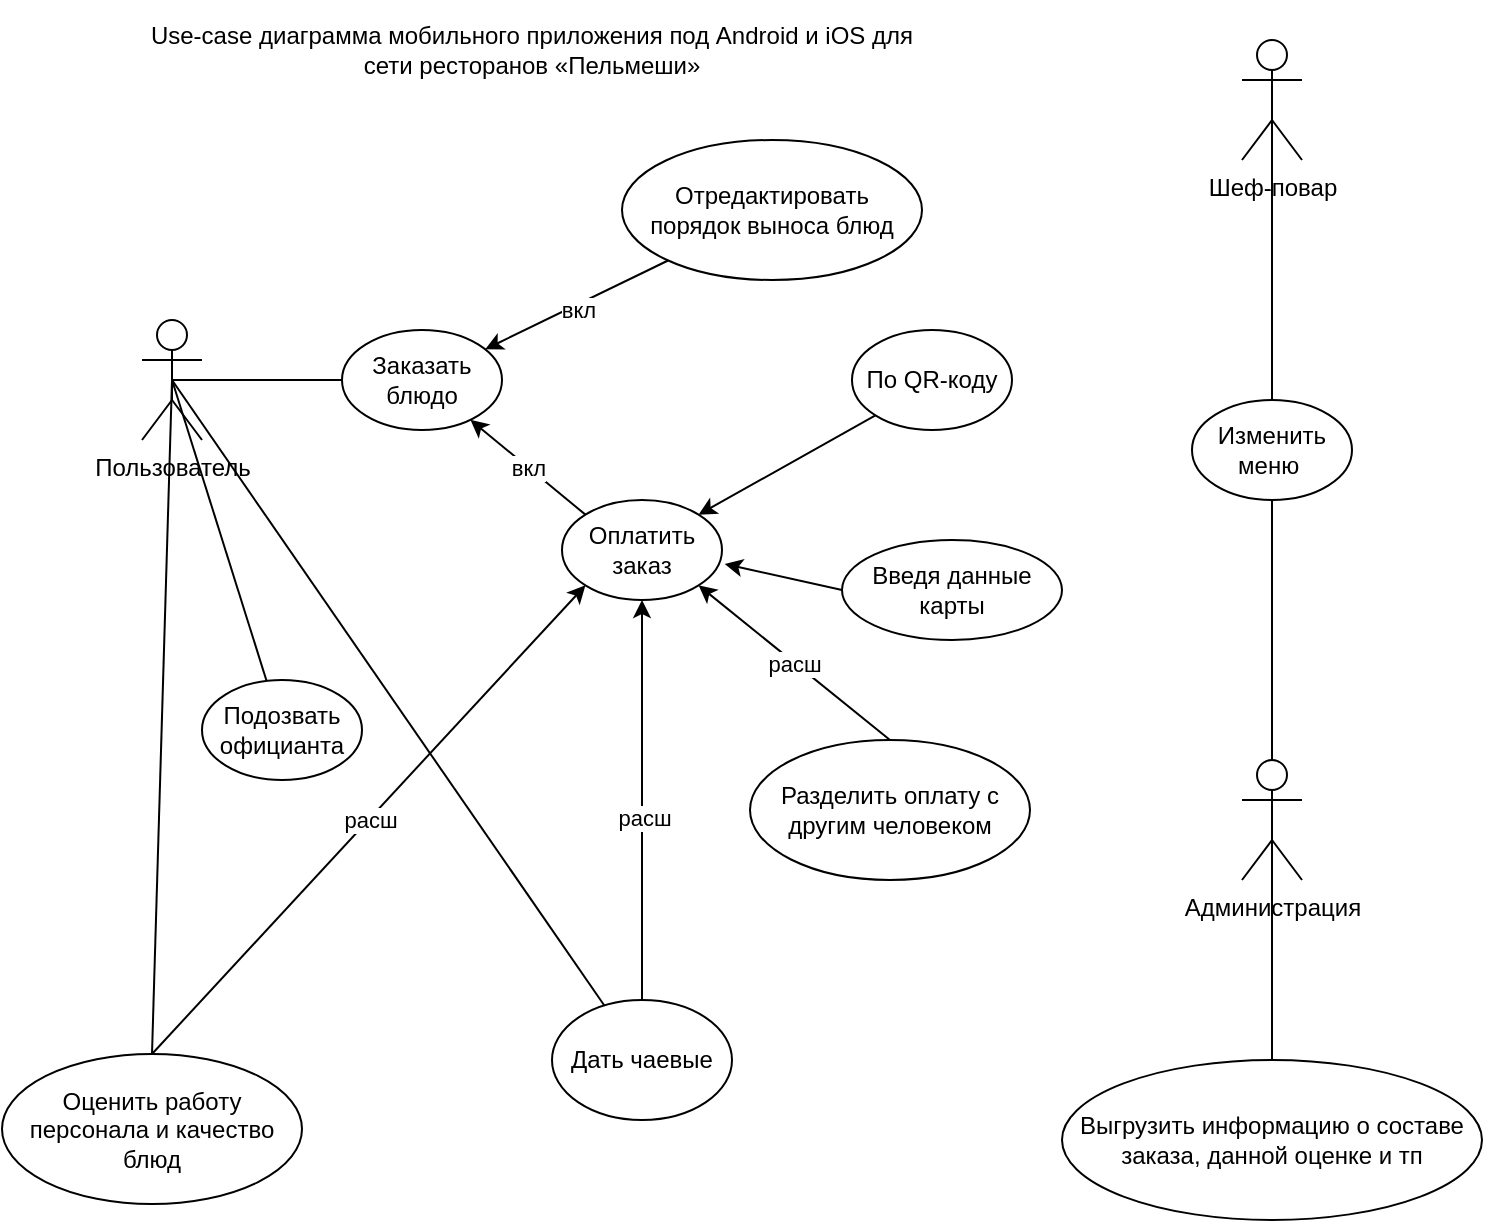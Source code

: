 <mxfile version="22.1.4" type="github">
  <diagram name="Страница — 1" id="IxeVf5hggV55n6sdxaTZ">
    <mxGraphModel dx="906" dy="671" grid="1" gridSize="10" guides="1" tooltips="1" connect="1" arrows="1" fold="1" page="1" pageScale="1" pageWidth="827" pageHeight="1169" math="0" shadow="0">
      <root>
        <mxCell id="0" />
        <mxCell id="1" parent="0" />
        <mxCell id="Wkc2mbcOwN1bskoPGAZ8-24" value="Пользователь" style="shape=umlActor;verticalLabelPosition=bottom;verticalAlign=top;html=1;outlineConnect=0;" vertex="1" parent="1">
          <mxGeometry x="100" y="180" width="30" height="60" as="geometry" />
        </mxCell>
        <mxCell id="Wkc2mbcOwN1bskoPGAZ8-25" value="Шеф-повар&lt;br&gt;" style="shape=umlActor;verticalLabelPosition=bottom;verticalAlign=top;html=1;outlineConnect=0;" vertex="1" parent="1">
          <mxGeometry x="650" y="40" width="30" height="60" as="geometry" />
        </mxCell>
        <mxCell id="Wkc2mbcOwN1bskoPGAZ8-39" value="Администрация" style="shape=umlActor;verticalLabelPosition=bottom;verticalAlign=top;html=1;outlineConnect=0;" vertex="1" parent="1">
          <mxGeometry x="650" y="400" width="30" height="60" as="geometry" />
        </mxCell>
        <mxCell id="Wkc2mbcOwN1bskoPGAZ8-40" value="Изменить меню&amp;nbsp;" style="ellipse;whiteSpace=wrap;html=1;" vertex="1" parent="1">
          <mxGeometry x="625" y="220" width="80" height="50" as="geometry" />
        </mxCell>
        <mxCell id="Wkc2mbcOwN1bskoPGAZ8-42" value="Заказать блюдо" style="ellipse;whiteSpace=wrap;html=1;" vertex="1" parent="1">
          <mxGeometry x="200" y="185" width="80" height="50" as="geometry" />
        </mxCell>
        <mxCell id="Wkc2mbcOwN1bskoPGAZ8-44" value="" style="endArrow=none;html=1;rounded=0;entryX=0.5;entryY=0.5;entryDx=0;entryDy=0;entryPerimeter=0;" edge="1" parent="1" source="Wkc2mbcOwN1bskoPGAZ8-40" target="Wkc2mbcOwN1bskoPGAZ8-25">
          <mxGeometry width="50" height="50" relative="1" as="geometry">
            <mxPoint x="280" y="360" as="sourcePoint" />
            <mxPoint x="330" y="310" as="targetPoint" />
          </mxGeometry>
        </mxCell>
        <mxCell id="Wkc2mbcOwN1bskoPGAZ8-45" value="" style="endArrow=none;html=1;rounded=0;" edge="1" parent="1" source="Wkc2mbcOwN1bskoPGAZ8-40" target="Wkc2mbcOwN1bskoPGAZ8-39">
          <mxGeometry width="50" height="50" relative="1" as="geometry">
            <mxPoint x="280" y="360" as="sourcePoint" />
            <mxPoint x="330" y="310" as="targetPoint" />
          </mxGeometry>
        </mxCell>
        <mxCell id="Wkc2mbcOwN1bskoPGAZ8-46" value="" style="endArrow=none;html=1;rounded=0;exitX=0.5;exitY=0.5;exitDx=0;exitDy=0;exitPerimeter=0;" edge="1" parent="1" source="Wkc2mbcOwN1bskoPGAZ8-24" target="Wkc2mbcOwN1bskoPGAZ8-42">
          <mxGeometry width="50" height="50" relative="1" as="geometry">
            <mxPoint x="440" y="370" as="sourcePoint" />
            <mxPoint x="490" y="320" as="targetPoint" />
          </mxGeometry>
        </mxCell>
        <mxCell id="Wkc2mbcOwN1bskoPGAZ8-48" value="Подозвать официанта" style="ellipse;whiteSpace=wrap;html=1;" vertex="1" parent="1">
          <mxGeometry x="130" y="360" width="80" height="50" as="geometry" />
        </mxCell>
        <mxCell id="Wkc2mbcOwN1bskoPGAZ8-49" value="Отредактировать&lt;br&gt;порядок выноса блюд" style="ellipse;whiteSpace=wrap;html=1;" vertex="1" parent="1">
          <mxGeometry x="340" y="90" width="150" height="70" as="geometry" />
        </mxCell>
        <mxCell id="Wkc2mbcOwN1bskoPGAZ8-50" value="Оплатить заказ" style="ellipse;whiteSpace=wrap;html=1;" vertex="1" parent="1">
          <mxGeometry x="310" y="270" width="80" height="50" as="geometry" />
        </mxCell>
        <mxCell id="Wkc2mbcOwN1bskoPGAZ8-51" value="По QR-коду" style="ellipse;whiteSpace=wrap;html=1;" vertex="1" parent="1">
          <mxGeometry x="455" y="185" width="80" height="50" as="geometry" />
        </mxCell>
        <mxCell id="Wkc2mbcOwN1bskoPGAZ8-52" value="Введя данные карты" style="ellipse;whiteSpace=wrap;html=1;" vertex="1" parent="1">
          <mxGeometry x="450" y="290" width="110" height="50" as="geometry" />
        </mxCell>
        <mxCell id="Wkc2mbcOwN1bskoPGAZ8-53" value="Дать чаевые" style="ellipse;whiteSpace=wrap;html=1;" vertex="1" parent="1">
          <mxGeometry x="305" y="520" width="90" height="60" as="geometry" />
        </mxCell>
        <mxCell id="Wkc2mbcOwN1bskoPGAZ8-54" value="Разделить оплату с другим человеком" style="ellipse;whiteSpace=wrap;html=1;" vertex="1" parent="1">
          <mxGeometry x="404" y="390" width="140" height="70" as="geometry" />
        </mxCell>
        <mxCell id="Wkc2mbcOwN1bskoPGAZ8-55" value="Оценить работу персонала и качество блюд" style="ellipse;whiteSpace=wrap;html=1;" vertex="1" parent="1">
          <mxGeometry x="30" y="547" width="150" height="75" as="geometry" />
        </mxCell>
        <mxCell id="Wkc2mbcOwN1bskoPGAZ8-56" value="Выгрузить информацию о составе заказа, данной оценке и тп" style="ellipse;whiteSpace=wrap;html=1;" vertex="1" parent="1">
          <mxGeometry x="560" y="550" width="210" height="80" as="geometry" />
        </mxCell>
        <mxCell id="Wkc2mbcOwN1bskoPGAZ8-57" value="" style="endArrow=none;html=1;rounded=0;entryX=0.5;entryY=0.5;entryDx=0;entryDy=0;entryPerimeter=0;" edge="1" parent="1" source="Wkc2mbcOwN1bskoPGAZ8-56" target="Wkc2mbcOwN1bskoPGAZ8-39">
          <mxGeometry width="50" height="50" relative="1" as="geometry">
            <mxPoint x="495" y="410" as="sourcePoint" />
            <mxPoint x="545" y="360" as="targetPoint" />
          </mxGeometry>
        </mxCell>
        <mxCell id="Wkc2mbcOwN1bskoPGAZ8-58" value="" style="endArrow=none;html=1;rounded=0;entryX=0.5;entryY=0.5;entryDx=0;entryDy=0;entryPerimeter=0;" edge="1" parent="1" source="Wkc2mbcOwN1bskoPGAZ8-48" target="Wkc2mbcOwN1bskoPGAZ8-24">
          <mxGeometry width="50" height="50" relative="1" as="geometry">
            <mxPoint x="440" y="370" as="sourcePoint" />
            <mxPoint x="120" y="260" as="targetPoint" />
          </mxGeometry>
        </mxCell>
        <mxCell id="Wkc2mbcOwN1bskoPGAZ8-59" value="" style="endArrow=classic;html=1;rounded=0;" edge="1" parent="1" source="Wkc2mbcOwN1bskoPGAZ8-49" target="Wkc2mbcOwN1bskoPGAZ8-42">
          <mxGeometry relative="1" as="geometry">
            <mxPoint x="420" y="350" as="sourcePoint" />
            <mxPoint x="250" y="320" as="targetPoint" />
          </mxGeometry>
        </mxCell>
        <mxCell id="Wkc2mbcOwN1bskoPGAZ8-61" value="вкл" style="edgeLabel;html=1;align=center;verticalAlign=middle;resizable=0;points=[];" vertex="1" connectable="0" parent="Wkc2mbcOwN1bskoPGAZ8-59">
          <mxGeometry y="2" relative="1" as="geometry">
            <mxPoint as="offset" />
          </mxGeometry>
        </mxCell>
        <mxCell id="Wkc2mbcOwN1bskoPGAZ8-63" value="" style="endArrow=classic;html=1;rounded=0;exitX=0;exitY=0;exitDx=0;exitDy=0;" edge="1" parent="1" source="Wkc2mbcOwN1bskoPGAZ8-50" target="Wkc2mbcOwN1bskoPGAZ8-42">
          <mxGeometry relative="1" as="geometry">
            <mxPoint x="340" y="290" as="sourcePoint" />
            <mxPoint x="520" y="350" as="targetPoint" />
          </mxGeometry>
        </mxCell>
        <mxCell id="Wkc2mbcOwN1bskoPGAZ8-64" value="вкл" style="edgeLabel;resizable=0;html=1;align=center;verticalAlign=middle;" connectable="0" vertex="1" parent="Wkc2mbcOwN1bskoPGAZ8-63">
          <mxGeometry relative="1" as="geometry" />
        </mxCell>
        <mxCell id="Wkc2mbcOwN1bskoPGAZ8-65" value="" style="endArrow=none;html=1;rounded=0;entryX=0.5;entryY=0.5;entryDx=0;entryDy=0;entryPerimeter=0;" edge="1" parent="1" source="Wkc2mbcOwN1bskoPGAZ8-53" target="Wkc2mbcOwN1bskoPGAZ8-24">
          <mxGeometry width="50" height="50" relative="1" as="geometry">
            <mxPoint x="440" y="370" as="sourcePoint" />
            <mxPoint x="490" y="320" as="targetPoint" />
          </mxGeometry>
        </mxCell>
        <mxCell id="Wkc2mbcOwN1bskoPGAZ8-72" value="" style="endArrow=classic;html=1;rounded=0;exitX=0.5;exitY=0;exitDx=0;exitDy=0;entryX=0.5;entryY=1;entryDx=0;entryDy=0;" edge="1" parent="1" source="Wkc2mbcOwN1bskoPGAZ8-53" target="Wkc2mbcOwN1bskoPGAZ8-50">
          <mxGeometry relative="1" as="geometry">
            <mxPoint x="420" y="350" as="sourcePoint" />
            <mxPoint x="520" y="350" as="targetPoint" />
          </mxGeometry>
        </mxCell>
        <mxCell id="Wkc2mbcOwN1bskoPGAZ8-77" value="расш" style="edgeLabel;html=1;align=center;verticalAlign=middle;resizable=0;points=[];" vertex="1" connectable="0" parent="Wkc2mbcOwN1bskoPGAZ8-72">
          <mxGeometry x="-0.086" y="-1" relative="1" as="geometry">
            <mxPoint as="offset" />
          </mxGeometry>
        </mxCell>
        <mxCell id="Wkc2mbcOwN1bskoPGAZ8-78" value="" style="endArrow=classic;html=1;rounded=0;entryX=1;entryY=0;entryDx=0;entryDy=0;exitX=0;exitY=1;exitDx=0;exitDy=0;" edge="1" parent="1" source="Wkc2mbcOwN1bskoPGAZ8-51" target="Wkc2mbcOwN1bskoPGAZ8-50">
          <mxGeometry width="50" height="50" relative="1" as="geometry">
            <mxPoint x="440" y="370" as="sourcePoint" />
            <mxPoint x="490" y="320" as="targetPoint" />
          </mxGeometry>
        </mxCell>
        <mxCell id="Wkc2mbcOwN1bskoPGAZ8-79" value="" style="endArrow=classic;html=1;rounded=0;entryX=1.017;entryY=0.64;entryDx=0;entryDy=0;entryPerimeter=0;exitX=0;exitY=0.5;exitDx=0;exitDy=0;" edge="1" parent="1" source="Wkc2mbcOwN1bskoPGAZ8-52" target="Wkc2mbcOwN1bskoPGAZ8-50">
          <mxGeometry width="50" height="50" relative="1" as="geometry">
            <mxPoint x="440" y="370" as="sourcePoint" />
            <mxPoint x="490" y="320" as="targetPoint" />
          </mxGeometry>
        </mxCell>
        <mxCell id="Wkc2mbcOwN1bskoPGAZ8-80" value="" style="endArrow=none;html=1;rounded=0;exitX=0.5;exitY=0;exitDx=0;exitDy=0;entryX=0.5;entryY=0.5;entryDx=0;entryDy=0;entryPerimeter=0;" edge="1" parent="1" source="Wkc2mbcOwN1bskoPGAZ8-55" target="Wkc2mbcOwN1bskoPGAZ8-24">
          <mxGeometry width="50" height="50" relative="1" as="geometry">
            <mxPoint x="440" y="370" as="sourcePoint" />
            <mxPoint x="490" y="320" as="targetPoint" />
          </mxGeometry>
        </mxCell>
        <mxCell id="Wkc2mbcOwN1bskoPGAZ8-81" value="" style="endArrow=classic;html=1;rounded=0;exitX=0.5;exitY=0;exitDx=0;exitDy=0;entryX=0;entryY=1;entryDx=0;entryDy=0;" edge="1" parent="1" source="Wkc2mbcOwN1bskoPGAZ8-55" target="Wkc2mbcOwN1bskoPGAZ8-50">
          <mxGeometry relative="1" as="geometry">
            <mxPoint x="390" y="350" as="sourcePoint" />
            <mxPoint x="550" y="350" as="targetPoint" />
          </mxGeometry>
        </mxCell>
        <mxCell id="Wkc2mbcOwN1bskoPGAZ8-82" value="расш" style="edgeLabel;resizable=0;html=1;align=center;verticalAlign=middle;" connectable="0" vertex="1" parent="Wkc2mbcOwN1bskoPGAZ8-81">
          <mxGeometry relative="1" as="geometry" />
        </mxCell>
        <mxCell id="Wkc2mbcOwN1bskoPGAZ8-84" value="" style="endArrow=classic;html=1;rounded=0;exitX=0.5;exitY=0;exitDx=0;exitDy=0;entryX=1;entryY=1;entryDx=0;entryDy=0;" edge="1" parent="1" source="Wkc2mbcOwN1bskoPGAZ8-54" target="Wkc2mbcOwN1bskoPGAZ8-50">
          <mxGeometry relative="1" as="geometry">
            <mxPoint x="420" y="350" as="sourcePoint" />
            <mxPoint x="520" y="350" as="targetPoint" />
          </mxGeometry>
        </mxCell>
        <mxCell id="Wkc2mbcOwN1bskoPGAZ8-85" value="расш" style="edgeLabel;resizable=0;html=1;align=center;verticalAlign=middle;" connectable="0" vertex="1" parent="Wkc2mbcOwN1bskoPGAZ8-84">
          <mxGeometry relative="1" as="geometry" />
        </mxCell>
        <mxCell id="Wkc2mbcOwN1bskoPGAZ8-87" value="Use-case диаграмма&amp;nbsp;мобильного приложения под Android и iOS для сети ресторанов «Пельмеши»" style="text;html=1;strokeColor=none;fillColor=none;align=center;verticalAlign=middle;whiteSpace=wrap;rounded=0;" vertex="1" parent="1">
          <mxGeometry x="100" y="20" width="390" height="50" as="geometry" />
        </mxCell>
      </root>
    </mxGraphModel>
  </diagram>
</mxfile>

